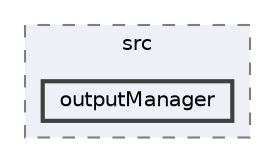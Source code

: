 digraph "outputManager"
{
 // LATEX_PDF_SIZE
  bgcolor="transparent";
  edge [fontname=Helvetica,fontsize=10,labelfontname=Helvetica,labelfontsize=10];
  node [fontname=Helvetica,fontsize=10,shape=box,height=0.2,width=0.4];
  compound=true
  subgraph clusterdir_0a70530b9be236255490bd2978cfbd45 {
    graph [ bgcolor="#edf0f7", pencolor="grey50", label="src", fontname=Helvetica,fontsize=10 style="filled,dashed", URL="dir_0a70530b9be236255490bd2978cfbd45.html",tooltip=""]
  dir_72ede3de8bb88d60e1e386eba6020d7f [label="outputManager", fillcolor="#edf0f7", color="grey25", style="filled,bold", URL="dir_72ede3de8bb88d60e1e386eba6020d7f.html",tooltip=""];
  }
}
